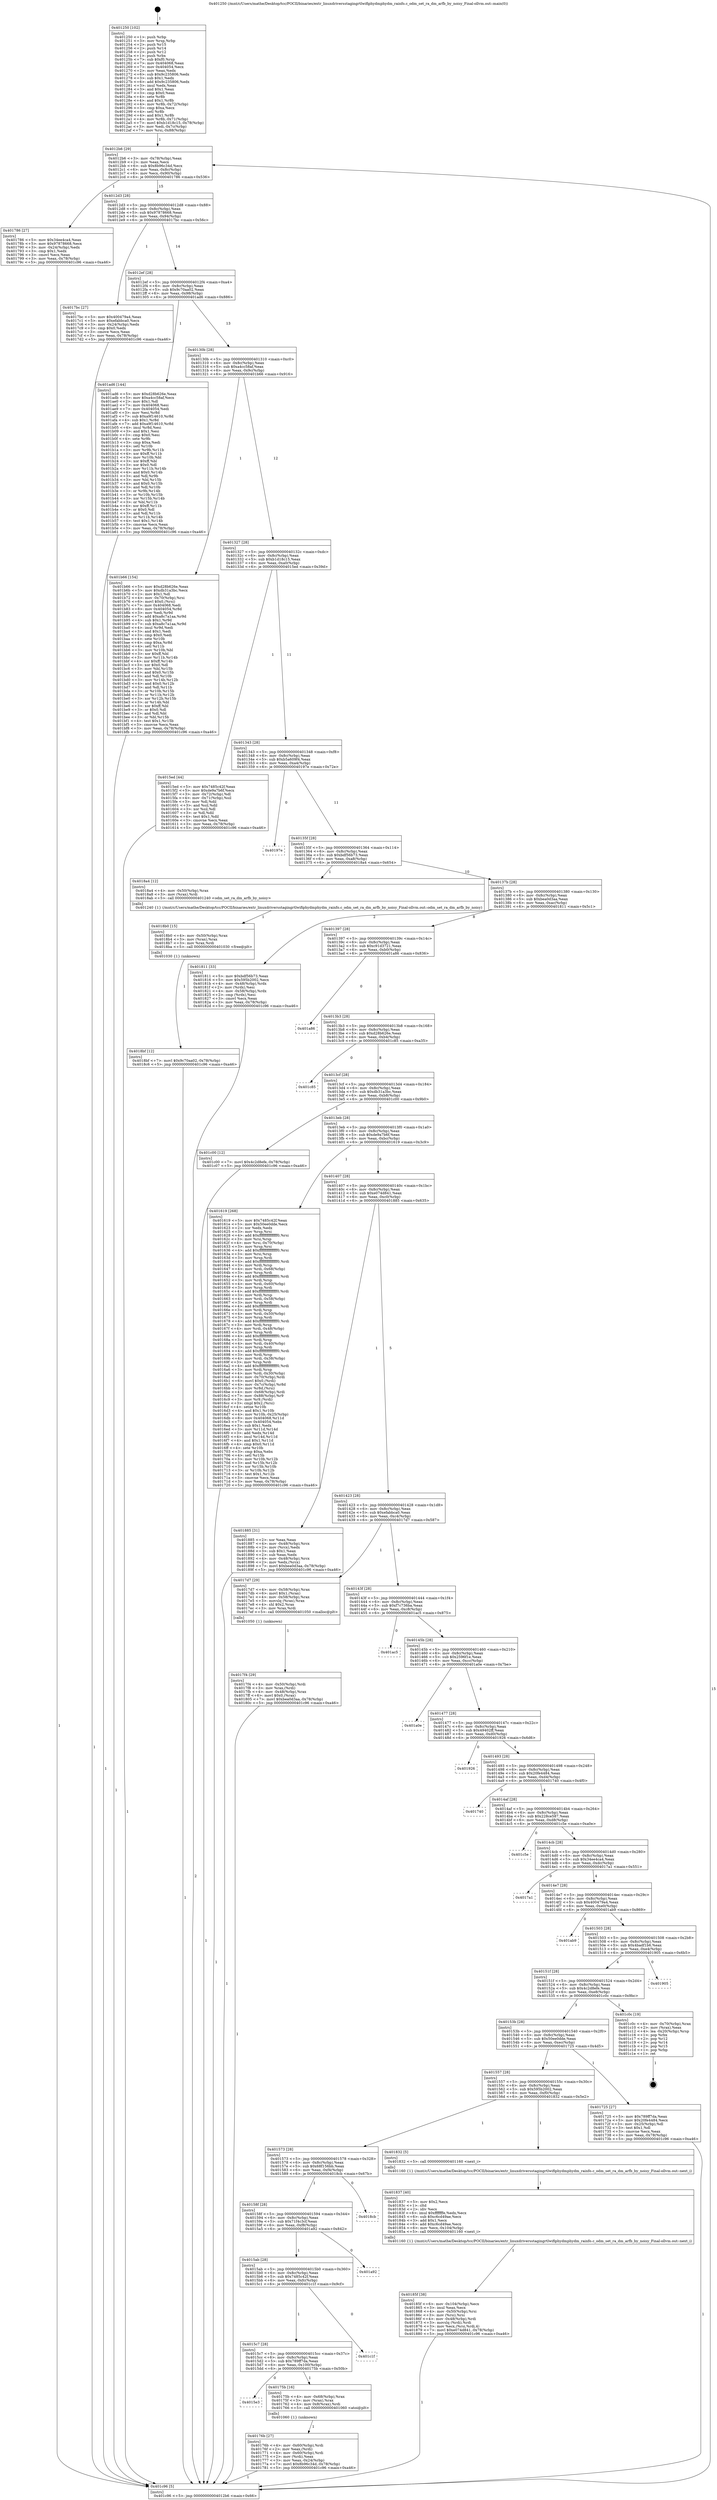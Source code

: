 digraph "0x401250" {
  label = "0x401250 (/mnt/c/Users/mathe/Desktop/tcc/POCII/binaries/extr_linuxdriversstagingrtlwifiphydmphydm_rainfo.c_odm_set_ra_dm_arfb_by_noisy_Final-ollvm.out::main(0))"
  labelloc = "t"
  node[shape=record]

  Entry [label="",width=0.3,height=0.3,shape=circle,fillcolor=black,style=filled]
  "0x4012b6" [label="{
     0x4012b6 [29]\l
     | [instrs]\l
     &nbsp;&nbsp;0x4012b6 \<+3\>: mov -0x78(%rbp),%eax\l
     &nbsp;&nbsp;0x4012b9 \<+2\>: mov %eax,%ecx\l
     &nbsp;&nbsp;0x4012bb \<+6\>: sub $0x8b96c34d,%ecx\l
     &nbsp;&nbsp;0x4012c1 \<+6\>: mov %eax,-0x8c(%rbp)\l
     &nbsp;&nbsp;0x4012c7 \<+6\>: mov %ecx,-0x90(%rbp)\l
     &nbsp;&nbsp;0x4012cd \<+6\>: je 0000000000401786 \<main+0x536\>\l
  }"]
  "0x401786" [label="{
     0x401786 [27]\l
     | [instrs]\l
     &nbsp;&nbsp;0x401786 \<+5\>: mov $0x34ee4ca4,%eax\l
     &nbsp;&nbsp;0x40178b \<+5\>: mov $0x97878668,%ecx\l
     &nbsp;&nbsp;0x401790 \<+3\>: mov -0x24(%rbp),%edx\l
     &nbsp;&nbsp;0x401793 \<+3\>: cmp $0x1,%edx\l
     &nbsp;&nbsp;0x401796 \<+3\>: cmovl %ecx,%eax\l
     &nbsp;&nbsp;0x401799 \<+3\>: mov %eax,-0x78(%rbp)\l
     &nbsp;&nbsp;0x40179c \<+5\>: jmp 0000000000401c96 \<main+0xa46\>\l
  }"]
  "0x4012d3" [label="{
     0x4012d3 [28]\l
     | [instrs]\l
     &nbsp;&nbsp;0x4012d3 \<+5\>: jmp 00000000004012d8 \<main+0x88\>\l
     &nbsp;&nbsp;0x4012d8 \<+6\>: mov -0x8c(%rbp),%eax\l
     &nbsp;&nbsp;0x4012de \<+5\>: sub $0x97878668,%eax\l
     &nbsp;&nbsp;0x4012e3 \<+6\>: mov %eax,-0x94(%rbp)\l
     &nbsp;&nbsp;0x4012e9 \<+6\>: je 00000000004017bc \<main+0x56c\>\l
  }"]
  Exit [label="",width=0.3,height=0.3,shape=circle,fillcolor=black,style=filled,peripheries=2]
  "0x4017bc" [label="{
     0x4017bc [27]\l
     | [instrs]\l
     &nbsp;&nbsp;0x4017bc \<+5\>: mov $0x400479a4,%eax\l
     &nbsp;&nbsp;0x4017c1 \<+5\>: mov $0xefabbca0,%ecx\l
     &nbsp;&nbsp;0x4017c6 \<+3\>: mov -0x24(%rbp),%edx\l
     &nbsp;&nbsp;0x4017c9 \<+3\>: cmp $0x0,%edx\l
     &nbsp;&nbsp;0x4017cc \<+3\>: cmove %ecx,%eax\l
     &nbsp;&nbsp;0x4017cf \<+3\>: mov %eax,-0x78(%rbp)\l
     &nbsp;&nbsp;0x4017d2 \<+5\>: jmp 0000000000401c96 \<main+0xa46\>\l
  }"]
  "0x4012ef" [label="{
     0x4012ef [28]\l
     | [instrs]\l
     &nbsp;&nbsp;0x4012ef \<+5\>: jmp 00000000004012f4 \<main+0xa4\>\l
     &nbsp;&nbsp;0x4012f4 \<+6\>: mov -0x8c(%rbp),%eax\l
     &nbsp;&nbsp;0x4012fa \<+5\>: sub $0x9c70aa02,%eax\l
     &nbsp;&nbsp;0x4012ff \<+6\>: mov %eax,-0x98(%rbp)\l
     &nbsp;&nbsp;0x401305 \<+6\>: je 0000000000401ad6 \<main+0x886\>\l
  }"]
  "0x4018bf" [label="{
     0x4018bf [12]\l
     | [instrs]\l
     &nbsp;&nbsp;0x4018bf \<+7\>: movl $0x9c70aa02,-0x78(%rbp)\l
     &nbsp;&nbsp;0x4018c6 \<+5\>: jmp 0000000000401c96 \<main+0xa46\>\l
  }"]
  "0x401ad6" [label="{
     0x401ad6 [144]\l
     | [instrs]\l
     &nbsp;&nbsp;0x401ad6 \<+5\>: mov $0xd28b626e,%eax\l
     &nbsp;&nbsp;0x401adb \<+5\>: mov $0xa4cc58af,%ecx\l
     &nbsp;&nbsp;0x401ae0 \<+2\>: mov $0x1,%dl\l
     &nbsp;&nbsp;0x401ae2 \<+7\>: mov 0x404068,%esi\l
     &nbsp;&nbsp;0x401ae9 \<+7\>: mov 0x404054,%edi\l
     &nbsp;&nbsp;0x401af0 \<+3\>: mov %esi,%r8d\l
     &nbsp;&nbsp;0x401af3 \<+7\>: sub $0xa9f14610,%r8d\l
     &nbsp;&nbsp;0x401afa \<+4\>: sub $0x1,%r8d\l
     &nbsp;&nbsp;0x401afe \<+7\>: add $0xa9f14610,%r8d\l
     &nbsp;&nbsp;0x401b05 \<+4\>: imul %r8d,%esi\l
     &nbsp;&nbsp;0x401b09 \<+3\>: and $0x1,%esi\l
     &nbsp;&nbsp;0x401b0c \<+3\>: cmp $0x0,%esi\l
     &nbsp;&nbsp;0x401b0f \<+4\>: sete %r9b\l
     &nbsp;&nbsp;0x401b13 \<+3\>: cmp $0xa,%edi\l
     &nbsp;&nbsp;0x401b16 \<+4\>: setl %r10b\l
     &nbsp;&nbsp;0x401b1a \<+3\>: mov %r9b,%r11b\l
     &nbsp;&nbsp;0x401b1d \<+4\>: xor $0xff,%r11b\l
     &nbsp;&nbsp;0x401b21 \<+3\>: mov %r10b,%bl\l
     &nbsp;&nbsp;0x401b24 \<+3\>: xor $0xff,%bl\l
     &nbsp;&nbsp;0x401b27 \<+3\>: xor $0x0,%dl\l
     &nbsp;&nbsp;0x401b2a \<+3\>: mov %r11b,%r14b\l
     &nbsp;&nbsp;0x401b2d \<+4\>: and $0x0,%r14b\l
     &nbsp;&nbsp;0x401b31 \<+3\>: and %dl,%r9b\l
     &nbsp;&nbsp;0x401b34 \<+3\>: mov %bl,%r15b\l
     &nbsp;&nbsp;0x401b37 \<+4\>: and $0x0,%r15b\l
     &nbsp;&nbsp;0x401b3b \<+3\>: and %dl,%r10b\l
     &nbsp;&nbsp;0x401b3e \<+3\>: or %r9b,%r14b\l
     &nbsp;&nbsp;0x401b41 \<+3\>: or %r10b,%r15b\l
     &nbsp;&nbsp;0x401b44 \<+3\>: xor %r15b,%r14b\l
     &nbsp;&nbsp;0x401b47 \<+3\>: or %bl,%r11b\l
     &nbsp;&nbsp;0x401b4a \<+4\>: xor $0xff,%r11b\l
     &nbsp;&nbsp;0x401b4e \<+3\>: or $0x0,%dl\l
     &nbsp;&nbsp;0x401b51 \<+3\>: and %dl,%r11b\l
     &nbsp;&nbsp;0x401b54 \<+3\>: or %r11b,%r14b\l
     &nbsp;&nbsp;0x401b57 \<+4\>: test $0x1,%r14b\l
     &nbsp;&nbsp;0x401b5b \<+3\>: cmovne %ecx,%eax\l
     &nbsp;&nbsp;0x401b5e \<+3\>: mov %eax,-0x78(%rbp)\l
     &nbsp;&nbsp;0x401b61 \<+5\>: jmp 0000000000401c96 \<main+0xa46\>\l
  }"]
  "0x40130b" [label="{
     0x40130b [28]\l
     | [instrs]\l
     &nbsp;&nbsp;0x40130b \<+5\>: jmp 0000000000401310 \<main+0xc0\>\l
     &nbsp;&nbsp;0x401310 \<+6\>: mov -0x8c(%rbp),%eax\l
     &nbsp;&nbsp;0x401316 \<+5\>: sub $0xa4cc58af,%eax\l
     &nbsp;&nbsp;0x40131b \<+6\>: mov %eax,-0x9c(%rbp)\l
     &nbsp;&nbsp;0x401321 \<+6\>: je 0000000000401b66 \<main+0x916\>\l
  }"]
  "0x4018b0" [label="{
     0x4018b0 [15]\l
     | [instrs]\l
     &nbsp;&nbsp;0x4018b0 \<+4\>: mov -0x50(%rbp),%rax\l
     &nbsp;&nbsp;0x4018b4 \<+3\>: mov (%rax),%rax\l
     &nbsp;&nbsp;0x4018b7 \<+3\>: mov %rax,%rdi\l
     &nbsp;&nbsp;0x4018ba \<+5\>: call 0000000000401030 \<free@plt\>\l
     | [calls]\l
     &nbsp;&nbsp;0x401030 \{1\} (unknown)\l
  }"]
  "0x401b66" [label="{
     0x401b66 [154]\l
     | [instrs]\l
     &nbsp;&nbsp;0x401b66 \<+5\>: mov $0xd28b626e,%eax\l
     &nbsp;&nbsp;0x401b6b \<+5\>: mov $0xdb31a3bc,%ecx\l
     &nbsp;&nbsp;0x401b70 \<+2\>: mov $0x1,%dl\l
     &nbsp;&nbsp;0x401b72 \<+4\>: mov -0x70(%rbp),%rsi\l
     &nbsp;&nbsp;0x401b76 \<+6\>: movl $0x0,(%rsi)\l
     &nbsp;&nbsp;0x401b7c \<+7\>: mov 0x404068,%edi\l
     &nbsp;&nbsp;0x401b83 \<+8\>: mov 0x404054,%r8d\l
     &nbsp;&nbsp;0x401b8b \<+3\>: mov %edi,%r9d\l
     &nbsp;&nbsp;0x401b8e \<+7\>: add $0xa8c7a1aa,%r9d\l
     &nbsp;&nbsp;0x401b95 \<+4\>: sub $0x1,%r9d\l
     &nbsp;&nbsp;0x401b99 \<+7\>: sub $0xa8c7a1aa,%r9d\l
     &nbsp;&nbsp;0x401ba0 \<+4\>: imul %r9d,%edi\l
     &nbsp;&nbsp;0x401ba4 \<+3\>: and $0x1,%edi\l
     &nbsp;&nbsp;0x401ba7 \<+3\>: cmp $0x0,%edi\l
     &nbsp;&nbsp;0x401baa \<+4\>: sete %r10b\l
     &nbsp;&nbsp;0x401bae \<+4\>: cmp $0xa,%r8d\l
     &nbsp;&nbsp;0x401bb2 \<+4\>: setl %r11b\l
     &nbsp;&nbsp;0x401bb6 \<+3\>: mov %r10b,%bl\l
     &nbsp;&nbsp;0x401bb9 \<+3\>: xor $0xff,%bl\l
     &nbsp;&nbsp;0x401bbc \<+3\>: mov %r11b,%r14b\l
     &nbsp;&nbsp;0x401bbf \<+4\>: xor $0xff,%r14b\l
     &nbsp;&nbsp;0x401bc3 \<+3\>: xor $0x0,%dl\l
     &nbsp;&nbsp;0x401bc6 \<+3\>: mov %bl,%r15b\l
     &nbsp;&nbsp;0x401bc9 \<+4\>: and $0x0,%r15b\l
     &nbsp;&nbsp;0x401bcd \<+3\>: and %dl,%r10b\l
     &nbsp;&nbsp;0x401bd0 \<+3\>: mov %r14b,%r12b\l
     &nbsp;&nbsp;0x401bd3 \<+4\>: and $0x0,%r12b\l
     &nbsp;&nbsp;0x401bd7 \<+3\>: and %dl,%r11b\l
     &nbsp;&nbsp;0x401bda \<+3\>: or %r10b,%r15b\l
     &nbsp;&nbsp;0x401bdd \<+3\>: or %r11b,%r12b\l
     &nbsp;&nbsp;0x401be0 \<+3\>: xor %r12b,%r15b\l
     &nbsp;&nbsp;0x401be3 \<+3\>: or %r14b,%bl\l
     &nbsp;&nbsp;0x401be6 \<+3\>: xor $0xff,%bl\l
     &nbsp;&nbsp;0x401be9 \<+3\>: or $0x0,%dl\l
     &nbsp;&nbsp;0x401bec \<+2\>: and %dl,%bl\l
     &nbsp;&nbsp;0x401bee \<+3\>: or %bl,%r15b\l
     &nbsp;&nbsp;0x401bf1 \<+4\>: test $0x1,%r15b\l
     &nbsp;&nbsp;0x401bf5 \<+3\>: cmovne %ecx,%eax\l
     &nbsp;&nbsp;0x401bf8 \<+3\>: mov %eax,-0x78(%rbp)\l
     &nbsp;&nbsp;0x401bfb \<+5\>: jmp 0000000000401c96 \<main+0xa46\>\l
  }"]
  "0x401327" [label="{
     0x401327 [28]\l
     | [instrs]\l
     &nbsp;&nbsp;0x401327 \<+5\>: jmp 000000000040132c \<main+0xdc\>\l
     &nbsp;&nbsp;0x40132c \<+6\>: mov -0x8c(%rbp),%eax\l
     &nbsp;&nbsp;0x401332 \<+5\>: sub $0xb1d18c15,%eax\l
     &nbsp;&nbsp;0x401337 \<+6\>: mov %eax,-0xa0(%rbp)\l
     &nbsp;&nbsp;0x40133d \<+6\>: je 00000000004015ed \<main+0x39d\>\l
  }"]
  "0x40185f" [label="{
     0x40185f [38]\l
     | [instrs]\l
     &nbsp;&nbsp;0x40185f \<+6\>: mov -0x104(%rbp),%ecx\l
     &nbsp;&nbsp;0x401865 \<+3\>: imul %eax,%ecx\l
     &nbsp;&nbsp;0x401868 \<+4\>: mov -0x50(%rbp),%rsi\l
     &nbsp;&nbsp;0x40186c \<+3\>: mov (%rsi),%rsi\l
     &nbsp;&nbsp;0x40186f \<+4\>: mov -0x48(%rbp),%rdi\l
     &nbsp;&nbsp;0x401873 \<+3\>: movslq (%rdi),%rdi\l
     &nbsp;&nbsp;0x401876 \<+3\>: mov %ecx,(%rsi,%rdi,4)\l
     &nbsp;&nbsp;0x401879 \<+7\>: movl $0xe074d841,-0x78(%rbp)\l
     &nbsp;&nbsp;0x401880 \<+5\>: jmp 0000000000401c96 \<main+0xa46\>\l
  }"]
  "0x4015ed" [label="{
     0x4015ed [44]\l
     | [instrs]\l
     &nbsp;&nbsp;0x4015ed \<+5\>: mov $0x7485c42f,%eax\l
     &nbsp;&nbsp;0x4015f2 \<+5\>: mov $0xde9a7b6f,%ecx\l
     &nbsp;&nbsp;0x4015f7 \<+3\>: mov -0x72(%rbp),%dl\l
     &nbsp;&nbsp;0x4015fa \<+4\>: mov -0x71(%rbp),%sil\l
     &nbsp;&nbsp;0x4015fe \<+3\>: mov %dl,%dil\l
     &nbsp;&nbsp;0x401601 \<+3\>: and %sil,%dil\l
     &nbsp;&nbsp;0x401604 \<+3\>: xor %sil,%dl\l
     &nbsp;&nbsp;0x401607 \<+3\>: or %dl,%dil\l
     &nbsp;&nbsp;0x40160a \<+4\>: test $0x1,%dil\l
     &nbsp;&nbsp;0x40160e \<+3\>: cmovne %ecx,%eax\l
     &nbsp;&nbsp;0x401611 \<+3\>: mov %eax,-0x78(%rbp)\l
     &nbsp;&nbsp;0x401614 \<+5\>: jmp 0000000000401c96 \<main+0xa46\>\l
  }"]
  "0x401343" [label="{
     0x401343 [28]\l
     | [instrs]\l
     &nbsp;&nbsp;0x401343 \<+5\>: jmp 0000000000401348 \<main+0xf8\>\l
     &nbsp;&nbsp;0x401348 \<+6\>: mov -0x8c(%rbp),%eax\l
     &nbsp;&nbsp;0x40134e \<+5\>: sub $0xb5a609f4,%eax\l
     &nbsp;&nbsp;0x401353 \<+6\>: mov %eax,-0xa4(%rbp)\l
     &nbsp;&nbsp;0x401359 \<+6\>: je 000000000040197e \<main+0x72e\>\l
  }"]
  "0x401c96" [label="{
     0x401c96 [5]\l
     | [instrs]\l
     &nbsp;&nbsp;0x401c96 \<+5\>: jmp 00000000004012b6 \<main+0x66\>\l
  }"]
  "0x401250" [label="{
     0x401250 [102]\l
     | [instrs]\l
     &nbsp;&nbsp;0x401250 \<+1\>: push %rbp\l
     &nbsp;&nbsp;0x401251 \<+3\>: mov %rsp,%rbp\l
     &nbsp;&nbsp;0x401254 \<+2\>: push %r15\l
     &nbsp;&nbsp;0x401256 \<+2\>: push %r14\l
     &nbsp;&nbsp;0x401258 \<+2\>: push %r12\l
     &nbsp;&nbsp;0x40125a \<+1\>: push %rbx\l
     &nbsp;&nbsp;0x40125b \<+7\>: sub $0xf0,%rsp\l
     &nbsp;&nbsp;0x401262 \<+7\>: mov 0x404068,%eax\l
     &nbsp;&nbsp;0x401269 \<+7\>: mov 0x404054,%ecx\l
     &nbsp;&nbsp;0x401270 \<+2\>: mov %eax,%edx\l
     &nbsp;&nbsp;0x401272 \<+6\>: sub $0x9c235806,%edx\l
     &nbsp;&nbsp;0x401278 \<+3\>: sub $0x1,%edx\l
     &nbsp;&nbsp;0x40127b \<+6\>: add $0x9c235806,%edx\l
     &nbsp;&nbsp;0x401281 \<+3\>: imul %edx,%eax\l
     &nbsp;&nbsp;0x401284 \<+3\>: and $0x1,%eax\l
     &nbsp;&nbsp;0x401287 \<+3\>: cmp $0x0,%eax\l
     &nbsp;&nbsp;0x40128a \<+4\>: sete %r8b\l
     &nbsp;&nbsp;0x40128e \<+4\>: and $0x1,%r8b\l
     &nbsp;&nbsp;0x401292 \<+4\>: mov %r8b,-0x72(%rbp)\l
     &nbsp;&nbsp;0x401296 \<+3\>: cmp $0xa,%ecx\l
     &nbsp;&nbsp;0x401299 \<+4\>: setl %r8b\l
     &nbsp;&nbsp;0x40129d \<+4\>: and $0x1,%r8b\l
     &nbsp;&nbsp;0x4012a1 \<+4\>: mov %r8b,-0x71(%rbp)\l
     &nbsp;&nbsp;0x4012a5 \<+7\>: movl $0xb1d18c15,-0x78(%rbp)\l
     &nbsp;&nbsp;0x4012ac \<+3\>: mov %edi,-0x7c(%rbp)\l
     &nbsp;&nbsp;0x4012af \<+7\>: mov %rsi,-0x88(%rbp)\l
  }"]
  "0x401837" [label="{
     0x401837 [40]\l
     | [instrs]\l
     &nbsp;&nbsp;0x401837 \<+5\>: mov $0x2,%ecx\l
     &nbsp;&nbsp;0x40183c \<+1\>: cltd\l
     &nbsp;&nbsp;0x40183d \<+2\>: idiv %ecx\l
     &nbsp;&nbsp;0x40183f \<+6\>: imul $0xfffffffe,%edx,%ecx\l
     &nbsp;&nbsp;0x401845 \<+6\>: sub $0xc6cd49ae,%ecx\l
     &nbsp;&nbsp;0x40184b \<+3\>: add $0x1,%ecx\l
     &nbsp;&nbsp;0x40184e \<+6\>: add $0xc6cd49ae,%ecx\l
     &nbsp;&nbsp;0x401854 \<+6\>: mov %ecx,-0x104(%rbp)\l
     &nbsp;&nbsp;0x40185a \<+5\>: call 0000000000401160 \<next_i\>\l
     | [calls]\l
     &nbsp;&nbsp;0x401160 \{1\} (/mnt/c/Users/mathe/Desktop/tcc/POCII/binaries/extr_linuxdriversstagingrtlwifiphydmphydm_rainfo.c_odm_set_ra_dm_arfb_by_noisy_Final-ollvm.out::next_i)\l
  }"]
  "0x40197e" [label="{
     0x40197e\l
  }", style=dashed]
  "0x40135f" [label="{
     0x40135f [28]\l
     | [instrs]\l
     &nbsp;&nbsp;0x40135f \<+5\>: jmp 0000000000401364 \<main+0x114\>\l
     &nbsp;&nbsp;0x401364 \<+6\>: mov -0x8c(%rbp),%eax\l
     &nbsp;&nbsp;0x40136a \<+5\>: sub $0xbdf56b73,%eax\l
     &nbsp;&nbsp;0x40136f \<+6\>: mov %eax,-0xa8(%rbp)\l
     &nbsp;&nbsp;0x401375 \<+6\>: je 00000000004018a4 \<main+0x654\>\l
  }"]
  "0x4017f4" [label="{
     0x4017f4 [29]\l
     | [instrs]\l
     &nbsp;&nbsp;0x4017f4 \<+4\>: mov -0x50(%rbp),%rdi\l
     &nbsp;&nbsp;0x4017f8 \<+3\>: mov %rax,(%rdi)\l
     &nbsp;&nbsp;0x4017fb \<+4\>: mov -0x48(%rbp),%rax\l
     &nbsp;&nbsp;0x4017ff \<+6\>: movl $0x0,(%rax)\l
     &nbsp;&nbsp;0x401805 \<+7\>: movl $0xbea0d3aa,-0x78(%rbp)\l
     &nbsp;&nbsp;0x40180c \<+5\>: jmp 0000000000401c96 \<main+0xa46\>\l
  }"]
  "0x4018a4" [label="{
     0x4018a4 [12]\l
     | [instrs]\l
     &nbsp;&nbsp;0x4018a4 \<+4\>: mov -0x50(%rbp),%rax\l
     &nbsp;&nbsp;0x4018a8 \<+3\>: mov (%rax),%rdi\l
     &nbsp;&nbsp;0x4018ab \<+5\>: call 0000000000401240 \<odm_set_ra_dm_arfb_by_noisy\>\l
     | [calls]\l
     &nbsp;&nbsp;0x401240 \{1\} (/mnt/c/Users/mathe/Desktop/tcc/POCII/binaries/extr_linuxdriversstagingrtlwifiphydmphydm_rainfo.c_odm_set_ra_dm_arfb_by_noisy_Final-ollvm.out::odm_set_ra_dm_arfb_by_noisy)\l
  }"]
  "0x40137b" [label="{
     0x40137b [28]\l
     | [instrs]\l
     &nbsp;&nbsp;0x40137b \<+5\>: jmp 0000000000401380 \<main+0x130\>\l
     &nbsp;&nbsp;0x401380 \<+6\>: mov -0x8c(%rbp),%eax\l
     &nbsp;&nbsp;0x401386 \<+5\>: sub $0xbea0d3aa,%eax\l
     &nbsp;&nbsp;0x40138b \<+6\>: mov %eax,-0xac(%rbp)\l
     &nbsp;&nbsp;0x401391 \<+6\>: je 0000000000401811 \<main+0x5c1\>\l
  }"]
  "0x40176b" [label="{
     0x40176b [27]\l
     | [instrs]\l
     &nbsp;&nbsp;0x40176b \<+4\>: mov -0x60(%rbp),%rdi\l
     &nbsp;&nbsp;0x40176f \<+2\>: mov %eax,(%rdi)\l
     &nbsp;&nbsp;0x401771 \<+4\>: mov -0x60(%rbp),%rdi\l
     &nbsp;&nbsp;0x401775 \<+2\>: mov (%rdi),%eax\l
     &nbsp;&nbsp;0x401777 \<+3\>: mov %eax,-0x24(%rbp)\l
     &nbsp;&nbsp;0x40177a \<+7\>: movl $0x8b96c34d,-0x78(%rbp)\l
     &nbsp;&nbsp;0x401781 \<+5\>: jmp 0000000000401c96 \<main+0xa46\>\l
  }"]
  "0x401811" [label="{
     0x401811 [33]\l
     | [instrs]\l
     &nbsp;&nbsp;0x401811 \<+5\>: mov $0xbdf56b73,%eax\l
     &nbsp;&nbsp;0x401816 \<+5\>: mov $0x595b2002,%ecx\l
     &nbsp;&nbsp;0x40181b \<+4\>: mov -0x48(%rbp),%rdx\l
     &nbsp;&nbsp;0x40181f \<+2\>: mov (%rdx),%esi\l
     &nbsp;&nbsp;0x401821 \<+4\>: mov -0x58(%rbp),%rdx\l
     &nbsp;&nbsp;0x401825 \<+2\>: cmp (%rdx),%esi\l
     &nbsp;&nbsp;0x401827 \<+3\>: cmovl %ecx,%eax\l
     &nbsp;&nbsp;0x40182a \<+3\>: mov %eax,-0x78(%rbp)\l
     &nbsp;&nbsp;0x40182d \<+5\>: jmp 0000000000401c96 \<main+0xa46\>\l
  }"]
  "0x401397" [label="{
     0x401397 [28]\l
     | [instrs]\l
     &nbsp;&nbsp;0x401397 \<+5\>: jmp 000000000040139c \<main+0x14c\>\l
     &nbsp;&nbsp;0x40139c \<+6\>: mov -0x8c(%rbp),%eax\l
     &nbsp;&nbsp;0x4013a2 \<+5\>: sub $0xc91d3721,%eax\l
     &nbsp;&nbsp;0x4013a7 \<+6\>: mov %eax,-0xb0(%rbp)\l
     &nbsp;&nbsp;0x4013ad \<+6\>: je 0000000000401a86 \<main+0x836\>\l
  }"]
  "0x4015e3" [label="{
     0x4015e3\l
  }", style=dashed]
  "0x401a86" [label="{
     0x401a86\l
  }", style=dashed]
  "0x4013b3" [label="{
     0x4013b3 [28]\l
     | [instrs]\l
     &nbsp;&nbsp;0x4013b3 \<+5\>: jmp 00000000004013b8 \<main+0x168\>\l
     &nbsp;&nbsp;0x4013b8 \<+6\>: mov -0x8c(%rbp),%eax\l
     &nbsp;&nbsp;0x4013be \<+5\>: sub $0xd28b626e,%eax\l
     &nbsp;&nbsp;0x4013c3 \<+6\>: mov %eax,-0xb4(%rbp)\l
     &nbsp;&nbsp;0x4013c9 \<+6\>: je 0000000000401c85 \<main+0xa35\>\l
  }"]
  "0x40175b" [label="{
     0x40175b [16]\l
     | [instrs]\l
     &nbsp;&nbsp;0x40175b \<+4\>: mov -0x68(%rbp),%rax\l
     &nbsp;&nbsp;0x40175f \<+3\>: mov (%rax),%rax\l
     &nbsp;&nbsp;0x401762 \<+4\>: mov 0x8(%rax),%rdi\l
     &nbsp;&nbsp;0x401766 \<+5\>: call 0000000000401060 \<atoi@plt\>\l
     | [calls]\l
     &nbsp;&nbsp;0x401060 \{1\} (unknown)\l
  }"]
  "0x401c85" [label="{
     0x401c85\l
  }", style=dashed]
  "0x4013cf" [label="{
     0x4013cf [28]\l
     | [instrs]\l
     &nbsp;&nbsp;0x4013cf \<+5\>: jmp 00000000004013d4 \<main+0x184\>\l
     &nbsp;&nbsp;0x4013d4 \<+6\>: mov -0x8c(%rbp),%eax\l
     &nbsp;&nbsp;0x4013da \<+5\>: sub $0xdb31a3bc,%eax\l
     &nbsp;&nbsp;0x4013df \<+6\>: mov %eax,-0xb8(%rbp)\l
     &nbsp;&nbsp;0x4013e5 \<+6\>: je 0000000000401c00 \<main+0x9b0\>\l
  }"]
  "0x4015c7" [label="{
     0x4015c7 [28]\l
     | [instrs]\l
     &nbsp;&nbsp;0x4015c7 \<+5\>: jmp 00000000004015cc \<main+0x37c\>\l
     &nbsp;&nbsp;0x4015cc \<+6\>: mov -0x8c(%rbp),%eax\l
     &nbsp;&nbsp;0x4015d2 \<+5\>: sub $0x789ff7da,%eax\l
     &nbsp;&nbsp;0x4015d7 \<+6\>: mov %eax,-0x100(%rbp)\l
     &nbsp;&nbsp;0x4015dd \<+6\>: je 000000000040175b \<main+0x50b\>\l
  }"]
  "0x401c00" [label="{
     0x401c00 [12]\l
     | [instrs]\l
     &nbsp;&nbsp;0x401c00 \<+7\>: movl $0x4c2d8efe,-0x78(%rbp)\l
     &nbsp;&nbsp;0x401c07 \<+5\>: jmp 0000000000401c96 \<main+0xa46\>\l
  }"]
  "0x4013eb" [label="{
     0x4013eb [28]\l
     | [instrs]\l
     &nbsp;&nbsp;0x4013eb \<+5\>: jmp 00000000004013f0 \<main+0x1a0\>\l
     &nbsp;&nbsp;0x4013f0 \<+6\>: mov -0x8c(%rbp),%eax\l
     &nbsp;&nbsp;0x4013f6 \<+5\>: sub $0xde9a7b6f,%eax\l
     &nbsp;&nbsp;0x4013fb \<+6\>: mov %eax,-0xbc(%rbp)\l
     &nbsp;&nbsp;0x401401 \<+6\>: je 0000000000401619 \<main+0x3c9\>\l
  }"]
  "0x401c1f" [label="{
     0x401c1f\l
  }", style=dashed]
  "0x401619" [label="{
     0x401619 [268]\l
     | [instrs]\l
     &nbsp;&nbsp;0x401619 \<+5\>: mov $0x7485c42f,%eax\l
     &nbsp;&nbsp;0x40161e \<+5\>: mov $0x50ee0dde,%ecx\l
     &nbsp;&nbsp;0x401623 \<+2\>: xor %edx,%edx\l
     &nbsp;&nbsp;0x401625 \<+3\>: mov %rsp,%rsi\l
     &nbsp;&nbsp;0x401628 \<+4\>: add $0xfffffffffffffff0,%rsi\l
     &nbsp;&nbsp;0x40162c \<+3\>: mov %rsi,%rsp\l
     &nbsp;&nbsp;0x40162f \<+4\>: mov %rsi,-0x70(%rbp)\l
     &nbsp;&nbsp;0x401633 \<+3\>: mov %rsp,%rsi\l
     &nbsp;&nbsp;0x401636 \<+4\>: add $0xfffffffffffffff0,%rsi\l
     &nbsp;&nbsp;0x40163a \<+3\>: mov %rsi,%rsp\l
     &nbsp;&nbsp;0x40163d \<+3\>: mov %rsp,%rdi\l
     &nbsp;&nbsp;0x401640 \<+4\>: add $0xfffffffffffffff0,%rdi\l
     &nbsp;&nbsp;0x401644 \<+3\>: mov %rdi,%rsp\l
     &nbsp;&nbsp;0x401647 \<+4\>: mov %rdi,-0x68(%rbp)\l
     &nbsp;&nbsp;0x40164b \<+3\>: mov %rsp,%rdi\l
     &nbsp;&nbsp;0x40164e \<+4\>: add $0xfffffffffffffff0,%rdi\l
     &nbsp;&nbsp;0x401652 \<+3\>: mov %rdi,%rsp\l
     &nbsp;&nbsp;0x401655 \<+4\>: mov %rdi,-0x60(%rbp)\l
     &nbsp;&nbsp;0x401659 \<+3\>: mov %rsp,%rdi\l
     &nbsp;&nbsp;0x40165c \<+4\>: add $0xfffffffffffffff0,%rdi\l
     &nbsp;&nbsp;0x401660 \<+3\>: mov %rdi,%rsp\l
     &nbsp;&nbsp;0x401663 \<+4\>: mov %rdi,-0x58(%rbp)\l
     &nbsp;&nbsp;0x401667 \<+3\>: mov %rsp,%rdi\l
     &nbsp;&nbsp;0x40166a \<+4\>: add $0xfffffffffffffff0,%rdi\l
     &nbsp;&nbsp;0x40166e \<+3\>: mov %rdi,%rsp\l
     &nbsp;&nbsp;0x401671 \<+4\>: mov %rdi,-0x50(%rbp)\l
     &nbsp;&nbsp;0x401675 \<+3\>: mov %rsp,%rdi\l
     &nbsp;&nbsp;0x401678 \<+4\>: add $0xfffffffffffffff0,%rdi\l
     &nbsp;&nbsp;0x40167c \<+3\>: mov %rdi,%rsp\l
     &nbsp;&nbsp;0x40167f \<+4\>: mov %rdi,-0x48(%rbp)\l
     &nbsp;&nbsp;0x401683 \<+3\>: mov %rsp,%rdi\l
     &nbsp;&nbsp;0x401686 \<+4\>: add $0xfffffffffffffff0,%rdi\l
     &nbsp;&nbsp;0x40168a \<+3\>: mov %rdi,%rsp\l
     &nbsp;&nbsp;0x40168d \<+4\>: mov %rdi,-0x40(%rbp)\l
     &nbsp;&nbsp;0x401691 \<+3\>: mov %rsp,%rdi\l
     &nbsp;&nbsp;0x401694 \<+4\>: add $0xfffffffffffffff0,%rdi\l
     &nbsp;&nbsp;0x401698 \<+3\>: mov %rdi,%rsp\l
     &nbsp;&nbsp;0x40169b \<+4\>: mov %rdi,-0x38(%rbp)\l
     &nbsp;&nbsp;0x40169f \<+3\>: mov %rsp,%rdi\l
     &nbsp;&nbsp;0x4016a2 \<+4\>: add $0xfffffffffffffff0,%rdi\l
     &nbsp;&nbsp;0x4016a6 \<+3\>: mov %rdi,%rsp\l
     &nbsp;&nbsp;0x4016a9 \<+4\>: mov %rdi,-0x30(%rbp)\l
     &nbsp;&nbsp;0x4016ad \<+4\>: mov -0x70(%rbp),%rdi\l
     &nbsp;&nbsp;0x4016b1 \<+6\>: movl $0x0,(%rdi)\l
     &nbsp;&nbsp;0x4016b7 \<+4\>: mov -0x7c(%rbp),%r8d\l
     &nbsp;&nbsp;0x4016bb \<+3\>: mov %r8d,(%rsi)\l
     &nbsp;&nbsp;0x4016be \<+4\>: mov -0x68(%rbp),%rdi\l
     &nbsp;&nbsp;0x4016c2 \<+7\>: mov -0x88(%rbp),%r9\l
     &nbsp;&nbsp;0x4016c9 \<+3\>: mov %r9,(%rdi)\l
     &nbsp;&nbsp;0x4016cc \<+3\>: cmpl $0x2,(%rsi)\l
     &nbsp;&nbsp;0x4016cf \<+4\>: setne %r10b\l
     &nbsp;&nbsp;0x4016d3 \<+4\>: and $0x1,%r10b\l
     &nbsp;&nbsp;0x4016d7 \<+4\>: mov %r10b,-0x25(%rbp)\l
     &nbsp;&nbsp;0x4016db \<+8\>: mov 0x404068,%r11d\l
     &nbsp;&nbsp;0x4016e3 \<+7\>: mov 0x404054,%ebx\l
     &nbsp;&nbsp;0x4016ea \<+3\>: sub $0x1,%edx\l
     &nbsp;&nbsp;0x4016ed \<+3\>: mov %r11d,%r14d\l
     &nbsp;&nbsp;0x4016f0 \<+3\>: add %edx,%r14d\l
     &nbsp;&nbsp;0x4016f3 \<+4\>: imul %r14d,%r11d\l
     &nbsp;&nbsp;0x4016f7 \<+4\>: and $0x1,%r11d\l
     &nbsp;&nbsp;0x4016fb \<+4\>: cmp $0x0,%r11d\l
     &nbsp;&nbsp;0x4016ff \<+4\>: sete %r10b\l
     &nbsp;&nbsp;0x401703 \<+3\>: cmp $0xa,%ebx\l
     &nbsp;&nbsp;0x401706 \<+4\>: setl %r15b\l
     &nbsp;&nbsp;0x40170a \<+3\>: mov %r10b,%r12b\l
     &nbsp;&nbsp;0x40170d \<+3\>: and %r15b,%r12b\l
     &nbsp;&nbsp;0x401710 \<+3\>: xor %r15b,%r10b\l
     &nbsp;&nbsp;0x401713 \<+3\>: or %r10b,%r12b\l
     &nbsp;&nbsp;0x401716 \<+4\>: test $0x1,%r12b\l
     &nbsp;&nbsp;0x40171a \<+3\>: cmovne %ecx,%eax\l
     &nbsp;&nbsp;0x40171d \<+3\>: mov %eax,-0x78(%rbp)\l
     &nbsp;&nbsp;0x401720 \<+5\>: jmp 0000000000401c96 \<main+0xa46\>\l
  }"]
  "0x401407" [label="{
     0x401407 [28]\l
     | [instrs]\l
     &nbsp;&nbsp;0x401407 \<+5\>: jmp 000000000040140c \<main+0x1bc\>\l
     &nbsp;&nbsp;0x40140c \<+6\>: mov -0x8c(%rbp),%eax\l
     &nbsp;&nbsp;0x401412 \<+5\>: sub $0xe074d841,%eax\l
     &nbsp;&nbsp;0x401417 \<+6\>: mov %eax,-0xc0(%rbp)\l
     &nbsp;&nbsp;0x40141d \<+6\>: je 0000000000401885 \<main+0x635\>\l
  }"]
  "0x4015ab" [label="{
     0x4015ab [28]\l
     | [instrs]\l
     &nbsp;&nbsp;0x4015ab \<+5\>: jmp 00000000004015b0 \<main+0x360\>\l
     &nbsp;&nbsp;0x4015b0 \<+6\>: mov -0x8c(%rbp),%eax\l
     &nbsp;&nbsp;0x4015b6 \<+5\>: sub $0x7485c42f,%eax\l
     &nbsp;&nbsp;0x4015bb \<+6\>: mov %eax,-0xfc(%rbp)\l
     &nbsp;&nbsp;0x4015c1 \<+6\>: je 0000000000401c1f \<main+0x9cf\>\l
  }"]
  "0x401a92" [label="{
     0x401a92\l
  }", style=dashed]
  "0x401885" [label="{
     0x401885 [31]\l
     | [instrs]\l
     &nbsp;&nbsp;0x401885 \<+2\>: xor %eax,%eax\l
     &nbsp;&nbsp;0x401887 \<+4\>: mov -0x48(%rbp),%rcx\l
     &nbsp;&nbsp;0x40188b \<+2\>: mov (%rcx),%edx\l
     &nbsp;&nbsp;0x40188d \<+3\>: sub $0x1,%eax\l
     &nbsp;&nbsp;0x401890 \<+2\>: sub %eax,%edx\l
     &nbsp;&nbsp;0x401892 \<+4\>: mov -0x48(%rbp),%rcx\l
     &nbsp;&nbsp;0x401896 \<+2\>: mov %edx,(%rcx)\l
     &nbsp;&nbsp;0x401898 \<+7\>: movl $0xbea0d3aa,-0x78(%rbp)\l
     &nbsp;&nbsp;0x40189f \<+5\>: jmp 0000000000401c96 \<main+0xa46\>\l
  }"]
  "0x401423" [label="{
     0x401423 [28]\l
     | [instrs]\l
     &nbsp;&nbsp;0x401423 \<+5\>: jmp 0000000000401428 \<main+0x1d8\>\l
     &nbsp;&nbsp;0x401428 \<+6\>: mov -0x8c(%rbp),%eax\l
     &nbsp;&nbsp;0x40142e \<+5\>: sub $0xefabbca0,%eax\l
     &nbsp;&nbsp;0x401433 \<+6\>: mov %eax,-0xc4(%rbp)\l
     &nbsp;&nbsp;0x401439 \<+6\>: je 00000000004017d7 \<main+0x587\>\l
  }"]
  "0x40158f" [label="{
     0x40158f [28]\l
     | [instrs]\l
     &nbsp;&nbsp;0x40158f \<+5\>: jmp 0000000000401594 \<main+0x344\>\l
     &nbsp;&nbsp;0x401594 \<+6\>: mov -0x8c(%rbp),%eax\l
     &nbsp;&nbsp;0x40159a \<+5\>: sub $0x71f4c3cf,%eax\l
     &nbsp;&nbsp;0x40159f \<+6\>: mov %eax,-0xf8(%rbp)\l
     &nbsp;&nbsp;0x4015a5 \<+6\>: je 0000000000401a92 \<main+0x842\>\l
  }"]
  "0x4017d7" [label="{
     0x4017d7 [29]\l
     | [instrs]\l
     &nbsp;&nbsp;0x4017d7 \<+4\>: mov -0x58(%rbp),%rax\l
     &nbsp;&nbsp;0x4017db \<+6\>: movl $0x1,(%rax)\l
     &nbsp;&nbsp;0x4017e1 \<+4\>: mov -0x58(%rbp),%rax\l
     &nbsp;&nbsp;0x4017e5 \<+3\>: movslq (%rax),%rax\l
     &nbsp;&nbsp;0x4017e8 \<+4\>: shl $0x2,%rax\l
     &nbsp;&nbsp;0x4017ec \<+3\>: mov %rax,%rdi\l
     &nbsp;&nbsp;0x4017ef \<+5\>: call 0000000000401050 \<malloc@plt\>\l
     | [calls]\l
     &nbsp;&nbsp;0x401050 \{1\} (unknown)\l
  }"]
  "0x40143f" [label="{
     0x40143f [28]\l
     | [instrs]\l
     &nbsp;&nbsp;0x40143f \<+5\>: jmp 0000000000401444 \<main+0x1f4\>\l
     &nbsp;&nbsp;0x401444 \<+6\>: mov -0x8c(%rbp),%eax\l
     &nbsp;&nbsp;0x40144a \<+5\>: sub $0xf7c736ba,%eax\l
     &nbsp;&nbsp;0x40144f \<+6\>: mov %eax,-0xc8(%rbp)\l
     &nbsp;&nbsp;0x401455 \<+6\>: je 0000000000401ac5 \<main+0x875\>\l
  }"]
  "0x4018cb" [label="{
     0x4018cb\l
  }", style=dashed]
  "0x401ac5" [label="{
     0x401ac5\l
  }", style=dashed]
  "0x40145b" [label="{
     0x40145b [28]\l
     | [instrs]\l
     &nbsp;&nbsp;0x40145b \<+5\>: jmp 0000000000401460 \<main+0x210\>\l
     &nbsp;&nbsp;0x401460 \<+6\>: mov -0x8c(%rbp),%eax\l
     &nbsp;&nbsp;0x401466 \<+5\>: sub $0x2596f1e,%eax\l
     &nbsp;&nbsp;0x40146b \<+6\>: mov %eax,-0xcc(%rbp)\l
     &nbsp;&nbsp;0x401471 \<+6\>: je 0000000000401a0e \<main+0x7be\>\l
  }"]
  "0x401573" [label="{
     0x401573 [28]\l
     | [instrs]\l
     &nbsp;&nbsp;0x401573 \<+5\>: jmp 0000000000401578 \<main+0x328\>\l
     &nbsp;&nbsp;0x401578 \<+6\>: mov -0x8c(%rbp),%eax\l
     &nbsp;&nbsp;0x40157e \<+5\>: sub $0x68f156bb,%eax\l
     &nbsp;&nbsp;0x401583 \<+6\>: mov %eax,-0xf4(%rbp)\l
     &nbsp;&nbsp;0x401589 \<+6\>: je 00000000004018cb \<main+0x67b\>\l
  }"]
  "0x401a0e" [label="{
     0x401a0e\l
  }", style=dashed]
  "0x401477" [label="{
     0x401477 [28]\l
     | [instrs]\l
     &nbsp;&nbsp;0x401477 \<+5\>: jmp 000000000040147c \<main+0x22c\>\l
     &nbsp;&nbsp;0x40147c \<+6\>: mov -0x8c(%rbp),%eax\l
     &nbsp;&nbsp;0x401482 \<+5\>: sub $0x49402ff,%eax\l
     &nbsp;&nbsp;0x401487 \<+6\>: mov %eax,-0xd0(%rbp)\l
     &nbsp;&nbsp;0x40148d \<+6\>: je 0000000000401926 \<main+0x6d6\>\l
  }"]
  "0x401832" [label="{
     0x401832 [5]\l
     | [instrs]\l
     &nbsp;&nbsp;0x401832 \<+5\>: call 0000000000401160 \<next_i\>\l
     | [calls]\l
     &nbsp;&nbsp;0x401160 \{1\} (/mnt/c/Users/mathe/Desktop/tcc/POCII/binaries/extr_linuxdriversstagingrtlwifiphydmphydm_rainfo.c_odm_set_ra_dm_arfb_by_noisy_Final-ollvm.out::next_i)\l
  }"]
  "0x401926" [label="{
     0x401926\l
  }", style=dashed]
  "0x401493" [label="{
     0x401493 [28]\l
     | [instrs]\l
     &nbsp;&nbsp;0x401493 \<+5\>: jmp 0000000000401498 \<main+0x248\>\l
     &nbsp;&nbsp;0x401498 \<+6\>: mov -0x8c(%rbp),%eax\l
     &nbsp;&nbsp;0x40149e \<+5\>: sub $0x20fe4484,%eax\l
     &nbsp;&nbsp;0x4014a3 \<+6\>: mov %eax,-0xd4(%rbp)\l
     &nbsp;&nbsp;0x4014a9 \<+6\>: je 0000000000401740 \<main+0x4f0\>\l
  }"]
  "0x401557" [label="{
     0x401557 [28]\l
     | [instrs]\l
     &nbsp;&nbsp;0x401557 \<+5\>: jmp 000000000040155c \<main+0x30c\>\l
     &nbsp;&nbsp;0x40155c \<+6\>: mov -0x8c(%rbp),%eax\l
     &nbsp;&nbsp;0x401562 \<+5\>: sub $0x595b2002,%eax\l
     &nbsp;&nbsp;0x401567 \<+6\>: mov %eax,-0xf0(%rbp)\l
     &nbsp;&nbsp;0x40156d \<+6\>: je 0000000000401832 \<main+0x5e2\>\l
  }"]
  "0x401740" [label="{
     0x401740\l
  }", style=dashed]
  "0x4014af" [label="{
     0x4014af [28]\l
     | [instrs]\l
     &nbsp;&nbsp;0x4014af \<+5\>: jmp 00000000004014b4 \<main+0x264\>\l
     &nbsp;&nbsp;0x4014b4 \<+6\>: mov -0x8c(%rbp),%eax\l
     &nbsp;&nbsp;0x4014ba \<+5\>: sub $0x228ce587,%eax\l
     &nbsp;&nbsp;0x4014bf \<+6\>: mov %eax,-0xd8(%rbp)\l
     &nbsp;&nbsp;0x4014c5 \<+6\>: je 0000000000401c5e \<main+0xa0e\>\l
  }"]
  "0x401725" [label="{
     0x401725 [27]\l
     | [instrs]\l
     &nbsp;&nbsp;0x401725 \<+5\>: mov $0x789ff7da,%eax\l
     &nbsp;&nbsp;0x40172a \<+5\>: mov $0x20fe4484,%ecx\l
     &nbsp;&nbsp;0x40172f \<+3\>: mov -0x25(%rbp),%dl\l
     &nbsp;&nbsp;0x401732 \<+3\>: test $0x1,%dl\l
     &nbsp;&nbsp;0x401735 \<+3\>: cmovne %ecx,%eax\l
     &nbsp;&nbsp;0x401738 \<+3\>: mov %eax,-0x78(%rbp)\l
     &nbsp;&nbsp;0x40173b \<+5\>: jmp 0000000000401c96 \<main+0xa46\>\l
  }"]
  "0x401c5e" [label="{
     0x401c5e\l
  }", style=dashed]
  "0x4014cb" [label="{
     0x4014cb [28]\l
     | [instrs]\l
     &nbsp;&nbsp;0x4014cb \<+5\>: jmp 00000000004014d0 \<main+0x280\>\l
     &nbsp;&nbsp;0x4014d0 \<+6\>: mov -0x8c(%rbp),%eax\l
     &nbsp;&nbsp;0x4014d6 \<+5\>: sub $0x34ee4ca4,%eax\l
     &nbsp;&nbsp;0x4014db \<+6\>: mov %eax,-0xdc(%rbp)\l
     &nbsp;&nbsp;0x4014e1 \<+6\>: je 00000000004017a1 \<main+0x551\>\l
  }"]
  "0x40153b" [label="{
     0x40153b [28]\l
     | [instrs]\l
     &nbsp;&nbsp;0x40153b \<+5\>: jmp 0000000000401540 \<main+0x2f0\>\l
     &nbsp;&nbsp;0x401540 \<+6\>: mov -0x8c(%rbp),%eax\l
     &nbsp;&nbsp;0x401546 \<+5\>: sub $0x50ee0dde,%eax\l
     &nbsp;&nbsp;0x40154b \<+6\>: mov %eax,-0xec(%rbp)\l
     &nbsp;&nbsp;0x401551 \<+6\>: je 0000000000401725 \<main+0x4d5\>\l
  }"]
  "0x4017a1" [label="{
     0x4017a1\l
  }", style=dashed]
  "0x4014e7" [label="{
     0x4014e7 [28]\l
     | [instrs]\l
     &nbsp;&nbsp;0x4014e7 \<+5\>: jmp 00000000004014ec \<main+0x29c\>\l
     &nbsp;&nbsp;0x4014ec \<+6\>: mov -0x8c(%rbp),%eax\l
     &nbsp;&nbsp;0x4014f2 \<+5\>: sub $0x400479a4,%eax\l
     &nbsp;&nbsp;0x4014f7 \<+6\>: mov %eax,-0xe0(%rbp)\l
     &nbsp;&nbsp;0x4014fd \<+6\>: je 0000000000401ab9 \<main+0x869\>\l
  }"]
  "0x401c0c" [label="{
     0x401c0c [19]\l
     | [instrs]\l
     &nbsp;&nbsp;0x401c0c \<+4\>: mov -0x70(%rbp),%rax\l
     &nbsp;&nbsp;0x401c10 \<+2\>: mov (%rax),%eax\l
     &nbsp;&nbsp;0x401c12 \<+4\>: lea -0x20(%rbp),%rsp\l
     &nbsp;&nbsp;0x401c16 \<+1\>: pop %rbx\l
     &nbsp;&nbsp;0x401c17 \<+2\>: pop %r12\l
     &nbsp;&nbsp;0x401c19 \<+2\>: pop %r14\l
     &nbsp;&nbsp;0x401c1b \<+2\>: pop %r15\l
     &nbsp;&nbsp;0x401c1d \<+1\>: pop %rbp\l
     &nbsp;&nbsp;0x401c1e \<+1\>: ret\l
  }"]
  "0x401ab9" [label="{
     0x401ab9\l
  }", style=dashed]
  "0x401503" [label="{
     0x401503 [28]\l
     | [instrs]\l
     &nbsp;&nbsp;0x401503 \<+5\>: jmp 0000000000401508 \<main+0x2b8\>\l
     &nbsp;&nbsp;0x401508 \<+6\>: mov -0x8c(%rbp),%eax\l
     &nbsp;&nbsp;0x40150e \<+5\>: sub $0x4badf1b6,%eax\l
     &nbsp;&nbsp;0x401513 \<+6\>: mov %eax,-0xe4(%rbp)\l
     &nbsp;&nbsp;0x401519 \<+6\>: je 0000000000401905 \<main+0x6b5\>\l
  }"]
  "0x40151f" [label="{
     0x40151f [28]\l
     | [instrs]\l
     &nbsp;&nbsp;0x40151f \<+5\>: jmp 0000000000401524 \<main+0x2d4\>\l
     &nbsp;&nbsp;0x401524 \<+6\>: mov -0x8c(%rbp),%eax\l
     &nbsp;&nbsp;0x40152a \<+5\>: sub $0x4c2d8efe,%eax\l
     &nbsp;&nbsp;0x40152f \<+6\>: mov %eax,-0xe8(%rbp)\l
     &nbsp;&nbsp;0x401535 \<+6\>: je 0000000000401c0c \<main+0x9bc\>\l
  }"]
  "0x401905" [label="{
     0x401905\l
  }", style=dashed]
  Entry -> "0x401250" [label=" 1"]
  "0x4012b6" -> "0x401786" [label=" 1"]
  "0x4012b6" -> "0x4012d3" [label=" 15"]
  "0x401c0c" -> Exit [label=" 1"]
  "0x4012d3" -> "0x4017bc" [label=" 1"]
  "0x4012d3" -> "0x4012ef" [label=" 14"]
  "0x401c00" -> "0x401c96" [label=" 1"]
  "0x4012ef" -> "0x401ad6" [label=" 1"]
  "0x4012ef" -> "0x40130b" [label=" 13"]
  "0x401b66" -> "0x401c96" [label=" 1"]
  "0x40130b" -> "0x401b66" [label=" 1"]
  "0x40130b" -> "0x401327" [label=" 12"]
  "0x401ad6" -> "0x401c96" [label=" 1"]
  "0x401327" -> "0x4015ed" [label=" 1"]
  "0x401327" -> "0x401343" [label=" 11"]
  "0x4015ed" -> "0x401c96" [label=" 1"]
  "0x401250" -> "0x4012b6" [label=" 1"]
  "0x401c96" -> "0x4012b6" [label=" 15"]
  "0x4018bf" -> "0x401c96" [label=" 1"]
  "0x401343" -> "0x40197e" [label=" 0"]
  "0x401343" -> "0x40135f" [label=" 11"]
  "0x4018b0" -> "0x4018bf" [label=" 1"]
  "0x40135f" -> "0x4018a4" [label=" 1"]
  "0x40135f" -> "0x40137b" [label=" 10"]
  "0x4018a4" -> "0x4018b0" [label=" 1"]
  "0x40137b" -> "0x401811" [label=" 2"]
  "0x40137b" -> "0x401397" [label=" 8"]
  "0x401885" -> "0x401c96" [label=" 1"]
  "0x401397" -> "0x401a86" [label=" 0"]
  "0x401397" -> "0x4013b3" [label=" 8"]
  "0x40185f" -> "0x401c96" [label=" 1"]
  "0x4013b3" -> "0x401c85" [label=" 0"]
  "0x4013b3" -> "0x4013cf" [label=" 8"]
  "0x401837" -> "0x40185f" [label=" 1"]
  "0x4013cf" -> "0x401c00" [label=" 1"]
  "0x4013cf" -> "0x4013eb" [label=" 7"]
  "0x401811" -> "0x401c96" [label=" 2"]
  "0x4013eb" -> "0x401619" [label=" 1"]
  "0x4013eb" -> "0x401407" [label=" 6"]
  "0x4017f4" -> "0x401c96" [label=" 1"]
  "0x401619" -> "0x401c96" [label=" 1"]
  "0x4017bc" -> "0x401c96" [label=" 1"]
  "0x401407" -> "0x401885" [label=" 1"]
  "0x401407" -> "0x401423" [label=" 5"]
  "0x401786" -> "0x401c96" [label=" 1"]
  "0x401423" -> "0x4017d7" [label=" 1"]
  "0x401423" -> "0x40143f" [label=" 4"]
  "0x40175b" -> "0x40176b" [label=" 1"]
  "0x40143f" -> "0x401ac5" [label=" 0"]
  "0x40143f" -> "0x40145b" [label=" 4"]
  "0x4015c7" -> "0x4015e3" [label=" 0"]
  "0x40145b" -> "0x401a0e" [label=" 0"]
  "0x40145b" -> "0x401477" [label=" 4"]
  "0x401832" -> "0x401837" [label=" 1"]
  "0x401477" -> "0x401926" [label=" 0"]
  "0x401477" -> "0x401493" [label=" 4"]
  "0x4015ab" -> "0x4015c7" [label=" 1"]
  "0x401493" -> "0x401740" [label=" 0"]
  "0x401493" -> "0x4014af" [label=" 4"]
  "0x4017d7" -> "0x4017f4" [label=" 1"]
  "0x4014af" -> "0x401c5e" [label=" 0"]
  "0x4014af" -> "0x4014cb" [label=" 4"]
  "0x40158f" -> "0x4015ab" [label=" 1"]
  "0x4014cb" -> "0x4017a1" [label=" 0"]
  "0x4014cb" -> "0x4014e7" [label=" 4"]
  "0x40176b" -> "0x401c96" [label=" 1"]
  "0x4014e7" -> "0x401ab9" [label=" 0"]
  "0x4014e7" -> "0x401503" [label=" 4"]
  "0x401573" -> "0x40158f" [label=" 1"]
  "0x401503" -> "0x401905" [label=" 0"]
  "0x401503" -> "0x40151f" [label=" 4"]
  "0x401573" -> "0x4018cb" [label=" 0"]
  "0x40151f" -> "0x401c0c" [label=" 1"]
  "0x40151f" -> "0x40153b" [label=" 3"]
  "0x40158f" -> "0x401a92" [label=" 0"]
  "0x40153b" -> "0x401725" [label=" 1"]
  "0x40153b" -> "0x401557" [label=" 2"]
  "0x401725" -> "0x401c96" [label=" 1"]
  "0x4015ab" -> "0x401c1f" [label=" 0"]
  "0x401557" -> "0x401832" [label=" 1"]
  "0x401557" -> "0x401573" [label=" 1"]
  "0x4015c7" -> "0x40175b" [label=" 1"]
}
